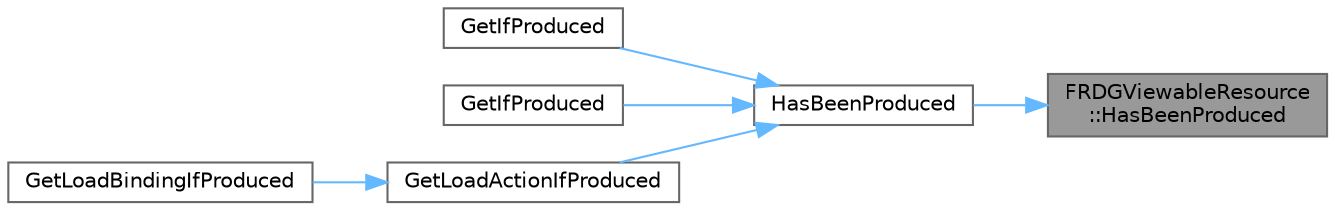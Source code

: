 digraph "FRDGViewableResource::HasBeenProduced"
{
 // INTERACTIVE_SVG=YES
 // LATEX_PDF_SIZE
  bgcolor="transparent";
  edge [fontname=Helvetica,fontsize=10,labelfontname=Helvetica,labelfontsize=10];
  node [fontname=Helvetica,fontsize=10,shape=box,height=0.2,width=0.4];
  rankdir="RL";
  Node1 [id="Node000001",label="FRDGViewableResource\l::HasBeenProduced",height=0.2,width=0.4,color="gray40", fillcolor="grey60", style="filled", fontcolor="black",tooltip="Whether a prior pass added to the graph produced contents for this resource."];
  Node1 -> Node2 [id="edge1_Node000001_Node000002",dir="back",color="steelblue1",style="solid",tooltip=" "];
  Node2 [id="Node000002",label="HasBeenProduced",height=0.2,width=0.4,color="grey40", fillcolor="white", style="filled",URL="$d6/d45/RenderGraphUtils_8h.html#a6676cded68685f0cf823ff740a70757a",tooltip="Returns whether the resource was produced by a prior pass."];
  Node2 -> Node3 [id="edge2_Node000002_Node000003",dir="back",color="steelblue1",style="solid",tooltip=" "];
  Node3 [id="Node000003",label="GetIfProduced",height=0.2,width=0.4,color="grey40", fillcolor="white", style="filled",URL="$d6/d45/RenderGraphUtils_8h.html#ab41fae0039d1eedd03418e4f16af0b00",tooltip="Returns the buffer if has been produced by a prior pass, or null otherwise."];
  Node2 -> Node4 [id="edge3_Node000002_Node000004",dir="back",color="steelblue1",style="solid",tooltip=" "];
  Node4 [id="Node000004",label="GetIfProduced",height=0.2,width=0.4,color="grey40", fillcolor="white", style="filled",URL="$d6/d45/RenderGraphUtils_8h.html#a457e0e389da13448fb1a0802bf680099",tooltip="Returns the texture if it was produced by a prior pass, or null otherwise."];
  Node2 -> Node5 [id="edge4_Node000002_Node000005",dir="back",color="steelblue1",style="solid",tooltip=" "];
  Node5 [id="Node000005",label="GetLoadActionIfProduced",height=0.2,width=0.4,color="grey40", fillcolor="white", style="filled",URL="$d6/d45/RenderGraphUtils_8h.html#ad2fada16b570cdbc0f6d812fa8308d90",tooltip="Returns 'Load' if the texture has already been produced by a prior pass, or the requested initial act..."];
  Node5 -> Node6 [id="edge5_Node000005_Node000006",dir="back",color="steelblue1",style="solid",tooltip=" "];
  Node6 [id="Node000006",label="GetLoadBindingIfProduced",height=0.2,width=0.4,color="grey40", fillcolor="white", style="filled",URL="$d6/d45/RenderGraphUtils_8h.html#a7e68cea4635def29f81bf87e156712b1",tooltip="Returns a binding with the requested initial action, or a load action if the resource has been produc..."];
}
